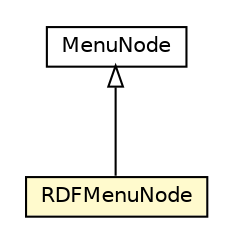 #!/usr/local/bin/dot
#
# Class diagram 
# Generated by UMLGraph version R5_6-24-gf6e263 (http://www.umlgraph.org/)
#

digraph G {
	edge [fontname="Helvetica",fontsize=10,labelfontname="Helvetica",labelfontsize=10];
	node [fontname="Helvetica",fontsize=10,shape=plaintext];
	nodesep=0.25;
	ranksep=0.5;
	// org.universAAL.ui.dm.userInteraction.mainMenu.profilable.RDFMenuNode
	c6745540 [label=<<table title="org.universAAL.ui.dm.userInteraction.mainMenu.profilable.RDFMenuNode" border="0" cellborder="1" cellspacing="0" cellpadding="2" port="p" bgcolor="lemonChiffon" href="./RDFMenuNode.html">
		<tr><td><table border="0" cellspacing="0" cellpadding="1">
<tr><td align="center" balign="center"> RDFMenuNode </td></tr>
		</table></td></tr>
		</table>>, URL="./RDFMenuNode.html", fontname="Helvetica", fontcolor="black", fontsize=10.0];
	// org.universAAL.ui.dm.userInteraction.mainMenu.file.MenuNode
	c6745544 [label=<<table title="org.universAAL.ui.dm.userInteraction.mainMenu.file.MenuNode" border="0" cellborder="1" cellspacing="0" cellpadding="2" port="p" href="../file/MenuNode.html">
		<tr><td><table border="0" cellspacing="0" cellpadding="1">
<tr><td align="center" balign="center"> MenuNode </td></tr>
		</table></td></tr>
		</table>>, URL="../file/MenuNode.html", fontname="Helvetica", fontcolor="black", fontsize=10.0];
	//org.universAAL.ui.dm.userInteraction.mainMenu.profilable.RDFMenuNode extends org.universAAL.ui.dm.userInteraction.mainMenu.file.MenuNode
	c6745544:p -> c6745540:p [dir=back,arrowtail=empty];
}

